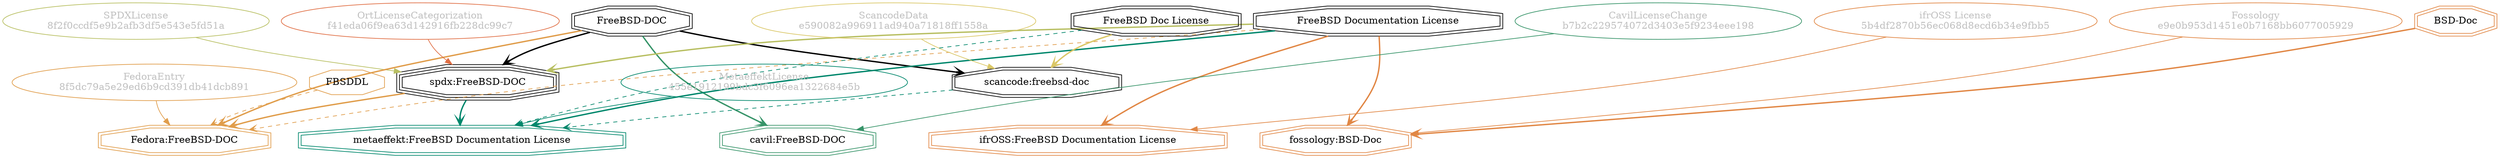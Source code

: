 strict digraph {
    node [shape=box];
    graph [splines=curved];
    1724 [label="SPDXLicense\n8f2f0ccdf5e9b2afb3df5e543e5fd51a"
         ,fontcolor=gray
         ,color="#b8bf62"
         ,fillcolor="beige;1"
         ,shape=ellipse];
    1725 [label="spdx:FreeBSD-DOC"
         ,shape=tripleoctagon];
    1726 [label="FreeBSD-DOC"
         ,shape=doubleoctagon];
    1727 [label="FreeBSD Documentation License"
         ,shape=doubleoctagon];
    6384 [label="FedoraEntry\n8f5dc79a5e29ed6b9cd391db41dcb891"
         ,fontcolor=gray
         ,color="#e09d4b"
         ,fillcolor="beige;1"
         ,shape=ellipse];
    6385 [label="Fedora:FreeBSD-DOC"
         ,color="#e09d4b"
         ,shape=doubleoctagon];
    6386 [label=FBSDDL
         ,color="#e09d4b"
         ,shape=octagon];
    15564 [label="ScancodeData\ne590082a996911ad940a71818ff1558a"
          ,fontcolor=gray
          ,color="#dac767"
          ,fillcolor="beige;1"
          ,shape=ellipse];
    15565 [label="scancode:freebsd-doc"
          ,shape=doubleoctagon];
    15566 [label="FreeBSD Doc License"
          ,shape=doubleoctagon];
    26706 [label="Fossology\ne9e0b953d1451e0b7168bb6077005929"
          ,fontcolor=gray
          ,color="#e18745"
          ,fillcolor="beige;1"
          ,shape=ellipse];
    26707 [label="fossology:BSD-Doc"
          ,color="#e18745"
          ,shape=doubleoctagon];
    26708 [label="BSD-Doc"
          ,color="#e18745"
          ,shape=doubleoctagon];
    28688 [label="OrtLicenseCategorization\nf41eda06f9ea63d142916fb228dc99c7"
          ,fontcolor=gray
          ,color="#e06f45"
          ,fillcolor="beige;1"
          ,shape=ellipse];
    36798 [label="CavilLicenseChange\nb7b2c229574072d3403e5f9234eee198"
          ,fontcolor=gray
          ,color="#379469"
          ,fillcolor="beige;1"
          ,shape=ellipse];
    36799 [label="cavil:FreeBSD-DOC"
          ,color="#379469"
          ,shape=doubleoctagon];
    41997 [label="MetaeffektLicense\n455e1912199bdc3f6096ea1322684e5b"
          ,fontcolor=gray
          ,color="#00876c"
          ,fillcolor="beige;1"
          ,shape=ellipse];
    41998 [label="metaeffekt:FreeBSD Documentation License"
          ,color="#00876c"
          ,shape=doubleoctagon];
    55674 [label="ifrOSS License\n5b4df2870b56ec068d8ecd6b34e9fbb5"
          ,fontcolor=gray
          ,color="#e18745"
          ,fillcolor="beige;1"
          ,shape=ellipse];
    55675 [label="ifrOSS:FreeBSD Documentation License"
          ,color="#e18745"
          ,shape=doubleoctagon];
    1724 -> 1725 [weight=0.5
                 ,color="#b8bf62"];
    1725 -> 6385 [style=bold
                 ,arrowhead=vee
                 ,weight=0.7
                 ,color="#e09d4b"];
    1725 -> 41998 [style=bold
                  ,arrowhead=vee
                  ,weight=0.7
                  ,color="#00876c"];
    1726 -> 1725 [style=bold
                 ,arrowhead=vee
                 ,weight=0.7];
    1726 -> 6385 [style=bold
                 ,arrowhead=vee
                 ,weight=0.7
                 ,color="#e09d4b"];
    1726 -> 15565 [style=bold
                  ,arrowhead=vee
                  ,weight=0.7];
    1726 -> 36799 [style=bold
                  ,arrowhead=vee
                  ,weight=0.7
                  ,color="#379469"];
    1726 -> 36799 [style=bold
                  ,arrowhead=vee
                  ,weight=0.7
                  ,color="#379469"];
    1727 -> 1725 [style=bold
                 ,arrowhead=vee
                 ,weight=0.7
                 ,color="#b8bf62"];
    1727 -> 6385 [style=dashed
                 ,arrowhead=vee
                 ,weight=0.5
                 ,color="#e09d4b"];
    1727 -> 26707 [style=bold
                  ,arrowhead=vee
                  ,weight=0.7
                  ,color="#e18745"];
    1727 -> 41998 [style=bold
                  ,arrowhead=vee
                  ,weight=0.7
                  ,color="#00876c"];
    1727 -> 41998 [style=bold
                  ,arrowhead=vee
                  ,weight=0.7
                  ,color="#00876c"];
    1727 -> 55675 [style=bold
                  ,arrowhead=vee
                  ,weight=0.7
                  ,color="#e18745"];
    1727 -> 55675 [style=bold
                  ,arrowhead=vee
                  ,weight=0.7
                  ,color="#e18745"];
    6384 -> 6385 [weight=0.5
                 ,color="#e09d4b"];
    6386 -> 6385 [style=dashed
                 ,arrowhead=vee
                 ,weight=0.5
                 ,color="#e09d4b"];
    15564 -> 15565 [weight=0.5
                   ,color="#dac767"];
    15565 -> 41998 [style=dashed
                   ,arrowhead=vee
                   ,weight=0.5
                   ,color="#00876c"];
    15566 -> 15565 [style=bold
                   ,arrowhead=vee
                   ,weight=0.7
                   ,color="#dac767"];
    15566 -> 41998 [style=dashed
                   ,arrowhead=vee
                   ,weight=0.5
                   ,color="#00876c"];
    26706 -> 26707 [weight=0.5
                   ,color="#e18745"];
    26708 -> 26707 [style=bold
                   ,arrowhead=vee
                   ,weight=0.7
                   ,color="#e18745"];
    28688 -> 1725 [weight=0.5
                  ,color="#e06f45"];
    36798 -> 36799 [weight=0.5
                   ,color="#379469"];
    41997 -> 41998 [weight=0.5
                   ,color="#00876c"];
    55674 -> 55675 [weight=0.5
                   ,color="#e18745"];
}
